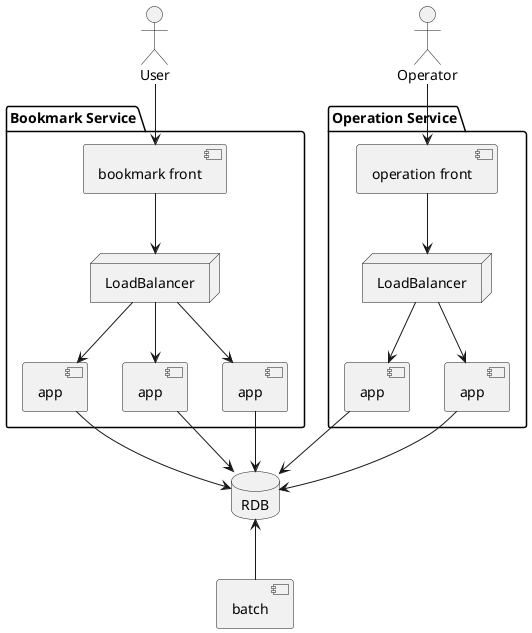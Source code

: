 @startuml

actor User as u
actor Operator as o

package "Bookmark Service" {
  [bookmark front] as bkm_front
  node LoadBalancer as bkm_service
  [app] as bkm_server_1
  [app] as bkm_server_2
  [app] as bkm_server_3
}

package "Operation Service" {
  [operation front] as ops_front
  node LoadBalancer as ops_service
  [app] as ops_server_1
  [app] as ops_server_2
}

[batch]

database RDB as db

u -down-> bkm_front
bkm_front -down-> bkm_service
bkm_service -down-> bkm_server_1
bkm_service -down-> bkm_server_2
bkm_service -down-> bkm_server_3
bkm_server_1 -down-> db
bkm_server_2 -down-> db
bkm_server_3 -down-> db
batch -up-> db

o -down-> ops_front
ops_front -down-> ops_service
ops_service -down-> ops_server_1
ops_service -down-> ops_server_2
ops_server_1 -down-> db
ops_server_2 -down-> db

@enduml